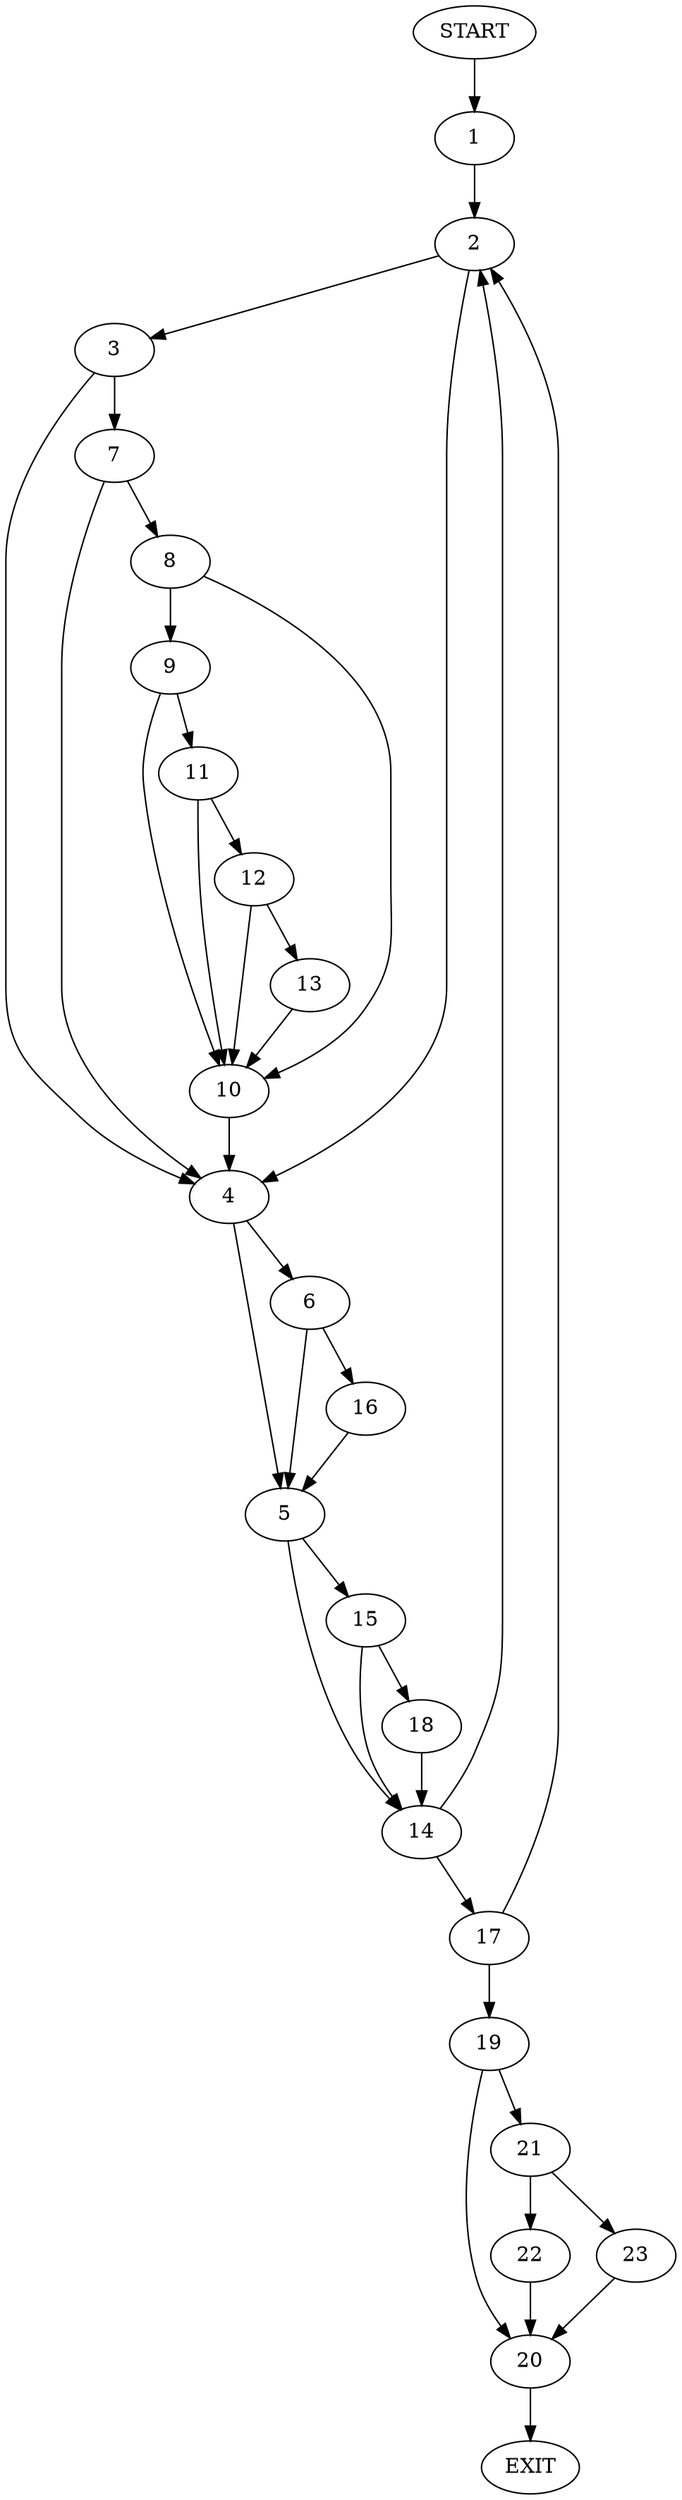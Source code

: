 digraph {
0 [label="START"]
24 [label="EXIT"]
0 -> 1
1 -> 2
2 -> 3
2 -> 4
4 -> 5
4 -> 6
3 -> 7
3 -> 4
7 -> 8
7 -> 4
8 -> 9
8 -> 10
9 -> 11
9 -> 10
10 -> 4
11 -> 12
11 -> 10
12 -> 10
12 -> 13
13 -> 10
5 -> 14
5 -> 15
6 -> 5
6 -> 16
16 -> 5
14 -> 2
14 -> 17
15 -> 14
15 -> 18
18 -> 14
17 -> 2
17 -> 19
19 -> 20
19 -> 21
20 -> 24
21 -> 22
21 -> 23
22 -> 20
23 -> 20
}
